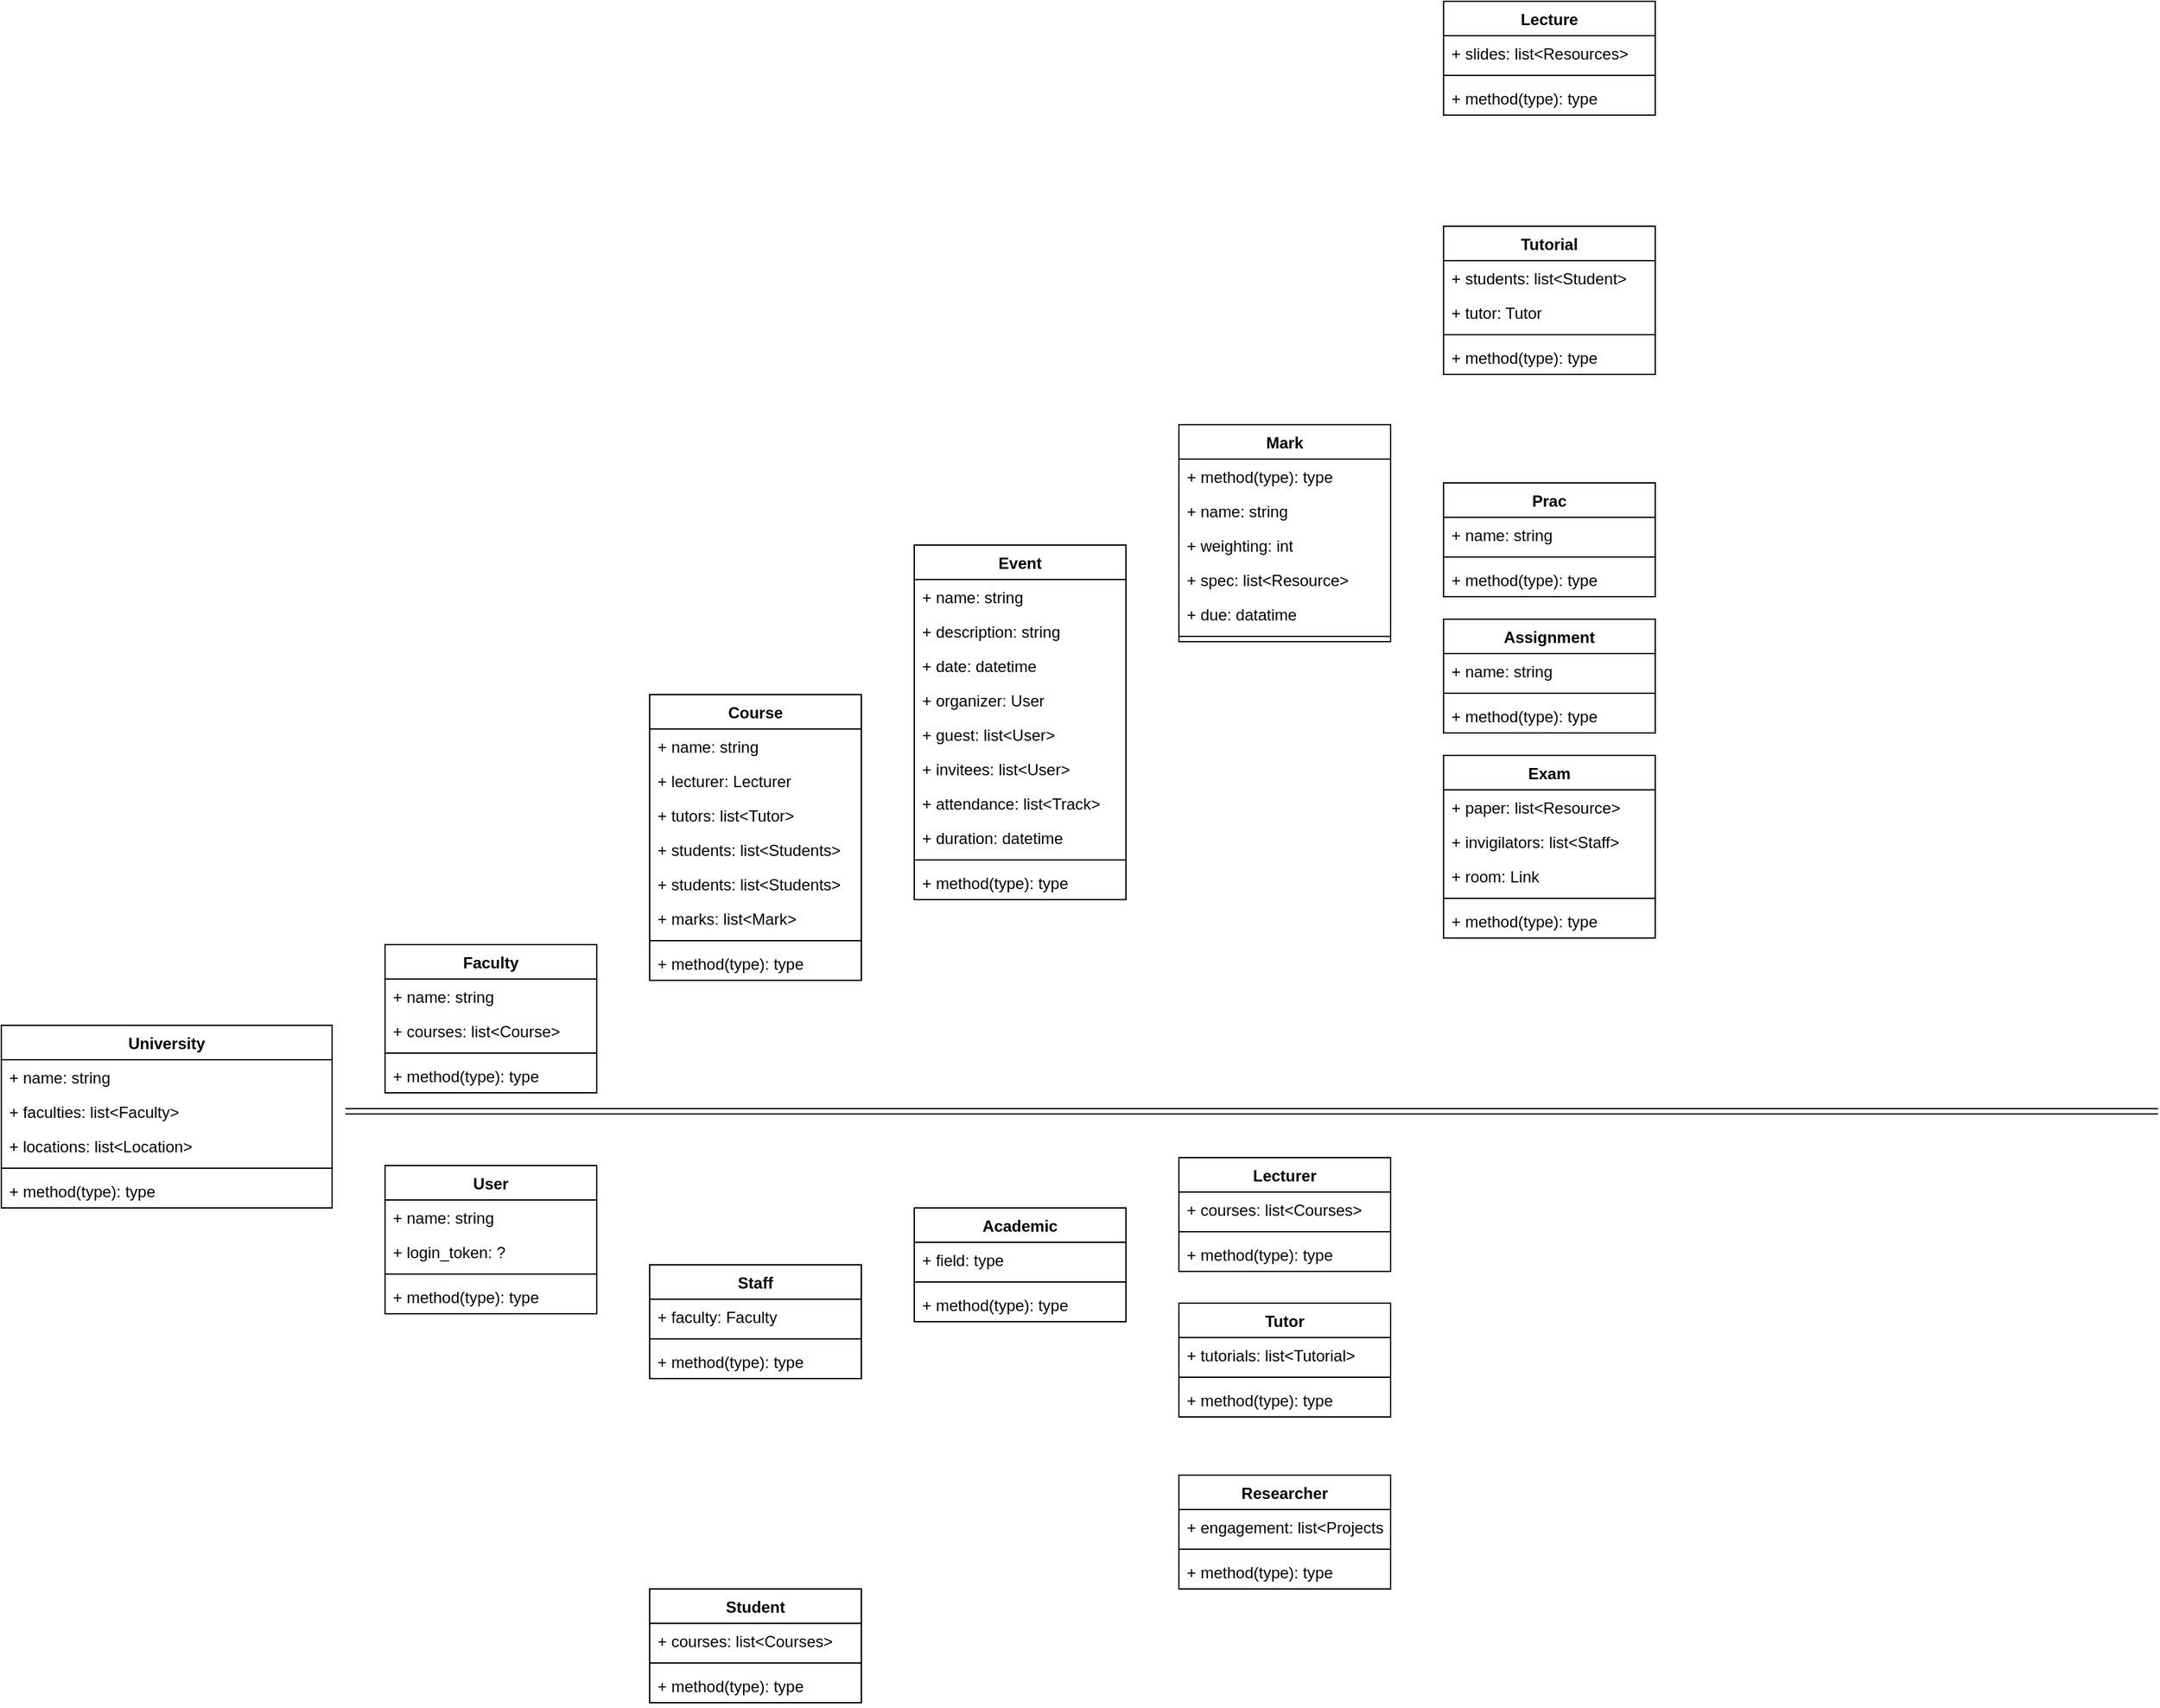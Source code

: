 <mxfile version="14.9.9" type="device"><diagram id="Z7m2M0UvymlKABWu2LTI" name="Page-1"><mxGraphModel dx="2528" dy="2146" grid="1" gridSize="10" guides="1" tooltips="1" connect="1" arrows="1" fold="1" page="1" pageScale="1" pageWidth="850" pageHeight="1100" math="0" shadow="0"><root><mxCell id="0"/><mxCell id="1" parent="0"/><mxCell id="24iyiNX7i6MSbY_-aKnq-56" value="University" style="swimlane;fontStyle=1;align=center;verticalAlign=top;childLayout=stackLayout;horizontal=1;startSize=26;horizontalStack=0;resizeParent=1;resizeParentMax=0;resizeLast=0;collapsible=1;marginBottom=0;" parent="1" vertex="1"><mxGeometry x="-850" y="-66" width="250" height="138" as="geometry"><mxRectangle x="40" y="60" width="90" height="26" as="alternateBounds"/></mxGeometry></mxCell><mxCell id="24iyiNX7i6MSbY_-aKnq-57" value="+ name: string" style="text;strokeColor=none;fillColor=none;align=left;verticalAlign=top;spacingLeft=4;spacingRight=4;overflow=hidden;rotatable=0;points=[[0,0.5],[1,0.5]];portConstraint=eastwest;" parent="24iyiNX7i6MSbY_-aKnq-56" vertex="1"><mxGeometry y="26" width="250" height="26" as="geometry"/></mxCell><mxCell id="wfKHw5XFzL0mgUKnKjJF-5" value="+ faculties: list&lt;Faculty&gt;" style="text;strokeColor=none;fillColor=none;align=left;verticalAlign=top;spacingLeft=4;spacingRight=4;overflow=hidden;rotatable=0;points=[[0,0.5],[1,0.5]];portConstraint=eastwest;" vertex="1" parent="24iyiNX7i6MSbY_-aKnq-56"><mxGeometry y="52" width="250" height="26" as="geometry"/></mxCell><mxCell id="wfKHw5XFzL0mgUKnKjJF-6" value="+ locations: list&lt;Location&gt;" style="text;strokeColor=none;fillColor=none;align=left;verticalAlign=top;spacingLeft=4;spacingRight=4;overflow=hidden;rotatable=0;points=[[0,0.5],[1,0.5]];portConstraint=eastwest;" vertex="1" parent="24iyiNX7i6MSbY_-aKnq-56"><mxGeometry y="78" width="250" height="26" as="geometry"/></mxCell><mxCell id="24iyiNX7i6MSbY_-aKnq-58" value="" style="line;strokeWidth=1;fillColor=none;align=left;verticalAlign=middle;spacingTop=-1;spacingLeft=3;spacingRight=3;rotatable=0;labelPosition=right;points=[];portConstraint=eastwest;" parent="24iyiNX7i6MSbY_-aKnq-56" vertex="1"><mxGeometry y="104" width="250" height="8" as="geometry"/></mxCell><mxCell id="24iyiNX7i6MSbY_-aKnq-59" value="+ method(type): type" style="text;strokeColor=none;fillColor=none;align=left;verticalAlign=top;spacingLeft=4;spacingRight=4;overflow=hidden;rotatable=0;points=[[0,0.5],[1,0.5]];portConstraint=eastwest;" parent="24iyiNX7i6MSbY_-aKnq-56" vertex="1"><mxGeometry y="112" width="250" height="26" as="geometry"/></mxCell><mxCell id="wfKHw5XFzL0mgUKnKjJF-11" value="Faculty" style="swimlane;fontStyle=1;align=center;verticalAlign=top;childLayout=stackLayout;horizontal=1;startSize=26;horizontalStack=0;resizeParent=1;resizeParentMax=0;resizeLast=0;collapsible=1;marginBottom=0;" vertex="1" parent="1"><mxGeometry x="-560" y="-127" width="160" height="112" as="geometry"/></mxCell><mxCell id="wfKHw5XFzL0mgUKnKjJF-12" value="+ name: string" style="text;strokeColor=none;fillColor=none;align=left;verticalAlign=top;spacingLeft=4;spacingRight=4;overflow=hidden;rotatable=0;points=[[0,0.5],[1,0.5]];portConstraint=eastwest;" vertex="1" parent="wfKHw5XFzL0mgUKnKjJF-11"><mxGeometry y="26" width="160" height="26" as="geometry"/></mxCell><mxCell id="wfKHw5XFzL0mgUKnKjJF-15" value="+ courses: list&lt;Course&gt;" style="text;strokeColor=none;fillColor=none;align=left;verticalAlign=top;spacingLeft=4;spacingRight=4;overflow=hidden;rotatable=0;points=[[0,0.5],[1,0.5]];portConstraint=eastwest;" vertex="1" parent="wfKHw5XFzL0mgUKnKjJF-11"><mxGeometry y="52" width="160" height="26" as="geometry"/></mxCell><mxCell id="wfKHw5XFzL0mgUKnKjJF-13" value="" style="line;strokeWidth=1;fillColor=none;align=left;verticalAlign=middle;spacingTop=-1;spacingLeft=3;spacingRight=3;rotatable=0;labelPosition=right;points=[];portConstraint=eastwest;" vertex="1" parent="wfKHw5XFzL0mgUKnKjJF-11"><mxGeometry y="78" width="160" height="8" as="geometry"/></mxCell><mxCell id="wfKHw5XFzL0mgUKnKjJF-14" value="+ method(type): type" style="text;strokeColor=none;fillColor=none;align=left;verticalAlign=top;spacingLeft=4;spacingRight=4;overflow=hidden;rotatable=0;points=[[0,0.5],[1,0.5]];portConstraint=eastwest;" vertex="1" parent="wfKHw5XFzL0mgUKnKjJF-11"><mxGeometry y="86" width="160" height="26" as="geometry"/></mxCell><mxCell id="wfKHw5XFzL0mgUKnKjJF-16" value="Event" style="swimlane;fontStyle=1;align=center;verticalAlign=top;childLayout=stackLayout;horizontal=1;startSize=26;horizontalStack=0;resizeParent=1;resizeParentMax=0;resizeLast=0;collapsible=1;marginBottom=0;" vertex="1" parent="1"><mxGeometry x="-160" y="-429" width="160" height="268" as="geometry"/></mxCell><mxCell id="wfKHw5XFzL0mgUKnKjJF-17" value="+ name: string" style="text;strokeColor=none;fillColor=none;align=left;verticalAlign=top;spacingLeft=4;spacingRight=4;overflow=hidden;rotatable=0;points=[[0,0.5],[1,0.5]];portConstraint=eastwest;" vertex="1" parent="wfKHw5XFzL0mgUKnKjJF-16"><mxGeometry y="26" width="160" height="26" as="geometry"/></mxCell><mxCell id="wfKHw5XFzL0mgUKnKjJF-29" value="+ description: string" style="text;strokeColor=none;fillColor=none;align=left;verticalAlign=top;spacingLeft=4;spacingRight=4;overflow=hidden;rotatable=0;points=[[0,0.5],[1,0.5]];portConstraint=eastwest;" vertex="1" parent="wfKHw5XFzL0mgUKnKjJF-16"><mxGeometry y="52" width="160" height="26" as="geometry"/></mxCell><mxCell id="wfKHw5XFzL0mgUKnKjJF-30" value="+ date: datetime" style="text;strokeColor=none;fillColor=none;align=left;verticalAlign=top;spacingLeft=4;spacingRight=4;overflow=hidden;rotatable=0;points=[[0,0.5],[1,0.5]];portConstraint=eastwest;" vertex="1" parent="wfKHw5XFzL0mgUKnKjJF-16"><mxGeometry y="78" width="160" height="26" as="geometry"/></mxCell><mxCell id="wfKHw5XFzL0mgUKnKjJF-47" value="+ organizer: User" style="text;strokeColor=none;fillColor=none;align=left;verticalAlign=top;spacingLeft=4;spacingRight=4;overflow=hidden;rotatable=0;points=[[0,0.5],[1,0.5]];portConstraint=eastwest;" vertex="1" parent="wfKHw5XFzL0mgUKnKjJF-16"><mxGeometry y="104" width="160" height="26" as="geometry"/></mxCell><mxCell id="wfKHw5XFzL0mgUKnKjJF-49" value="+ guest: list&lt;User&gt;" style="text;strokeColor=none;fillColor=none;align=left;verticalAlign=top;spacingLeft=4;spacingRight=4;overflow=hidden;rotatable=0;points=[[0,0.5],[1,0.5]];portConstraint=eastwest;" vertex="1" parent="wfKHw5XFzL0mgUKnKjJF-16"><mxGeometry y="130" width="160" height="26" as="geometry"/></mxCell><mxCell id="wfKHw5XFzL0mgUKnKjJF-48" value="+ invitees: list&lt;User&gt;" style="text;strokeColor=none;fillColor=none;align=left;verticalAlign=top;spacingLeft=4;spacingRight=4;overflow=hidden;rotatable=0;points=[[0,0.5],[1,0.5]];portConstraint=eastwest;" vertex="1" parent="wfKHw5XFzL0mgUKnKjJF-16"><mxGeometry y="156" width="160" height="26" as="geometry"/></mxCell><mxCell id="wfKHw5XFzL0mgUKnKjJF-90" value="+ attendance: list&lt;Track&gt;" style="text;strokeColor=none;fillColor=none;align=left;verticalAlign=top;spacingLeft=4;spacingRight=4;overflow=hidden;rotatable=0;points=[[0,0.5],[1,0.5]];portConstraint=eastwest;" vertex="1" parent="wfKHw5XFzL0mgUKnKjJF-16"><mxGeometry y="182" width="160" height="26" as="geometry"/></mxCell><mxCell id="wfKHw5XFzL0mgUKnKjJF-107" value="+ duration: datetime" style="text;strokeColor=none;fillColor=none;align=left;verticalAlign=top;spacingLeft=4;spacingRight=4;overflow=hidden;rotatable=0;points=[[0,0.5],[1,0.5]];portConstraint=eastwest;" vertex="1" parent="wfKHw5XFzL0mgUKnKjJF-16"><mxGeometry y="208" width="160" height="26" as="geometry"/></mxCell><mxCell id="wfKHw5XFzL0mgUKnKjJF-18" value="" style="line;strokeWidth=1;fillColor=none;align=left;verticalAlign=middle;spacingTop=-1;spacingLeft=3;spacingRight=3;rotatable=0;labelPosition=right;points=[];portConstraint=eastwest;" vertex="1" parent="wfKHw5XFzL0mgUKnKjJF-16"><mxGeometry y="234" width="160" height="8" as="geometry"/></mxCell><mxCell id="wfKHw5XFzL0mgUKnKjJF-19" value="+ method(type): type" style="text;strokeColor=none;fillColor=none;align=left;verticalAlign=top;spacingLeft=4;spacingRight=4;overflow=hidden;rotatable=0;points=[[0,0.5],[1,0.5]];portConstraint=eastwest;" vertex="1" parent="wfKHw5XFzL0mgUKnKjJF-16"><mxGeometry y="242" width="160" height="26" as="geometry"/></mxCell><mxCell id="wfKHw5XFzL0mgUKnKjJF-20" value="User" style="swimlane;fontStyle=1;align=center;verticalAlign=top;childLayout=stackLayout;horizontal=1;startSize=26;horizontalStack=0;resizeParent=1;resizeParentMax=0;resizeLast=0;collapsible=1;marginBottom=0;direction=east;" vertex="1" parent="1"><mxGeometry x="-560" y="40" width="160" height="112" as="geometry"/></mxCell><mxCell id="wfKHw5XFzL0mgUKnKjJF-21" value="+ name: string" style="text;strokeColor=none;fillColor=none;align=left;verticalAlign=top;spacingLeft=4;spacingRight=4;overflow=hidden;rotatable=0;points=[[0,0.5],[1,0.5]];portConstraint=eastwest;" vertex="1" parent="wfKHw5XFzL0mgUKnKjJF-20"><mxGeometry y="26" width="160" height="26" as="geometry"/></mxCell><mxCell id="wfKHw5XFzL0mgUKnKjJF-28" value="+ login_token: ?" style="text;strokeColor=none;fillColor=none;align=left;verticalAlign=top;spacingLeft=4;spacingRight=4;overflow=hidden;rotatable=0;points=[[0,0.5],[1,0.5]];portConstraint=eastwest;" vertex="1" parent="wfKHw5XFzL0mgUKnKjJF-20"><mxGeometry y="52" width="160" height="26" as="geometry"/></mxCell><mxCell id="wfKHw5XFzL0mgUKnKjJF-22" value="" style="line;strokeWidth=1;fillColor=none;align=left;verticalAlign=middle;spacingTop=-1;spacingLeft=3;spacingRight=3;rotatable=0;labelPosition=right;points=[];portConstraint=eastwest;" vertex="1" parent="wfKHw5XFzL0mgUKnKjJF-20"><mxGeometry y="78" width="160" height="8" as="geometry"/></mxCell><mxCell id="wfKHw5XFzL0mgUKnKjJF-23" value="+ method(type): type" style="text;strokeColor=none;fillColor=none;align=left;verticalAlign=top;spacingLeft=4;spacingRight=4;overflow=hidden;rotatable=0;points=[[0,0.5],[1,0.5]];portConstraint=eastwest;" vertex="1" parent="wfKHw5XFzL0mgUKnKjJF-20"><mxGeometry y="86" width="160" height="26" as="geometry"/></mxCell><mxCell id="wfKHw5XFzL0mgUKnKjJF-24" value="Course" style="swimlane;fontStyle=1;align=center;verticalAlign=top;childLayout=stackLayout;horizontal=1;startSize=26;horizontalStack=0;resizeParent=1;resizeParentMax=0;resizeLast=0;collapsible=1;marginBottom=0;" vertex="1" parent="1"><mxGeometry x="-360" y="-316" width="160" height="216" as="geometry"/></mxCell><mxCell id="wfKHw5XFzL0mgUKnKjJF-25" value="+ name: string" style="text;strokeColor=none;fillColor=none;align=left;verticalAlign=top;spacingLeft=4;spacingRight=4;overflow=hidden;rotatable=0;points=[[0,0.5],[1,0.5]];portConstraint=eastwest;" vertex="1" parent="wfKHw5XFzL0mgUKnKjJF-24"><mxGeometry y="26" width="160" height="26" as="geometry"/></mxCell><mxCell id="wfKHw5XFzL0mgUKnKjJF-51" value="+ lecturer: Lecturer" style="text;strokeColor=none;fillColor=none;align=left;verticalAlign=top;spacingLeft=4;spacingRight=4;overflow=hidden;rotatable=0;points=[[0,0.5],[1,0.5]];portConstraint=eastwest;" vertex="1" parent="wfKHw5XFzL0mgUKnKjJF-24"><mxGeometry y="52" width="160" height="26" as="geometry"/></mxCell><mxCell id="wfKHw5XFzL0mgUKnKjJF-84" value="+ tutors: list&lt;Tutor&gt;" style="text;strokeColor=none;fillColor=none;align=left;verticalAlign=top;spacingLeft=4;spacingRight=4;overflow=hidden;rotatable=0;points=[[0,0.5],[1,0.5]];portConstraint=eastwest;" vertex="1" parent="wfKHw5XFzL0mgUKnKjJF-24"><mxGeometry y="78" width="160" height="26" as="geometry"/></mxCell><mxCell id="wfKHw5XFzL0mgUKnKjJF-83" value="+ students: list&lt;Students&gt;" style="text;strokeColor=none;fillColor=none;align=left;verticalAlign=top;spacingLeft=4;spacingRight=4;overflow=hidden;rotatable=0;points=[[0,0.5],[1,0.5]];portConstraint=eastwest;" vertex="1" parent="wfKHw5XFzL0mgUKnKjJF-24"><mxGeometry y="104" width="160" height="26" as="geometry"/></mxCell><mxCell id="wfKHw5XFzL0mgUKnKjJF-91" value="+ students: list&lt;Students&gt;" style="text;strokeColor=none;fillColor=none;align=left;verticalAlign=top;spacingLeft=4;spacingRight=4;overflow=hidden;rotatable=0;points=[[0,0.5],[1,0.5]];portConstraint=eastwest;" vertex="1" parent="wfKHw5XFzL0mgUKnKjJF-24"><mxGeometry y="130" width="160" height="26" as="geometry"/></mxCell><mxCell id="wfKHw5XFzL0mgUKnKjJF-92" value="+ marks: list&lt;Mark&gt;" style="text;strokeColor=none;fillColor=none;align=left;verticalAlign=top;spacingLeft=4;spacingRight=4;overflow=hidden;rotatable=0;points=[[0,0.5],[1,0.5]];portConstraint=eastwest;" vertex="1" parent="wfKHw5XFzL0mgUKnKjJF-24"><mxGeometry y="156" width="160" height="26" as="geometry"/></mxCell><mxCell id="wfKHw5XFzL0mgUKnKjJF-26" value="" style="line;strokeWidth=1;fillColor=none;align=left;verticalAlign=middle;spacingTop=-1;spacingLeft=3;spacingRight=3;rotatable=0;labelPosition=right;points=[];portConstraint=eastwest;" vertex="1" parent="wfKHw5XFzL0mgUKnKjJF-24"><mxGeometry y="182" width="160" height="8" as="geometry"/></mxCell><mxCell id="wfKHw5XFzL0mgUKnKjJF-27" value="+ method(type): type" style="text;strokeColor=none;fillColor=none;align=left;verticalAlign=top;spacingLeft=4;spacingRight=4;overflow=hidden;rotatable=0;points=[[0,0.5],[1,0.5]];portConstraint=eastwest;" vertex="1" parent="wfKHw5XFzL0mgUKnKjJF-24"><mxGeometry y="190" width="160" height="26" as="geometry"/></mxCell><mxCell id="wfKHw5XFzL0mgUKnKjJF-31" value="Researcher" style="swimlane;fontStyle=1;align=center;verticalAlign=top;childLayout=stackLayout;horizontal=1;startSize=26;horizontalStack=0;resizeParent=1;resizeParentMax=0;resizeLast=0;collapsible=1;marginBottom=0;" vertex="1" parent="1"><mxGeometry x="40" y="274" width="160" height="86" as="geometry"/></mxCell><mxCell id="wfKHw5XFzL0mgUKnKjJF-32" value="+ engagement: list&lt;Projects&gt;" style="text;strokeColor=none;fillColor=none;align=left;verticalAlign=top;spacingLeft=4;spacingRight=4;overflow=hidden;rotatable=0;points=[[0,0.5],[1,0.5]];portConstraint=eastwest;" vertex="1" parent="wfKHw5XFzL0mgUKnKjJF-31"><mxGeometry y="26" width="160" height="26" as="geometry"/></mxCell><mxCell id="wfKHw5XFzL0mgUKnKjJF-33" value="" style="line;strokeWidth=1;fillColor=none;align=left;verticalAlign=middle;spacingTop=-1;spacingLeft=3;spacingRight=3;rotatable=0;labelPosition=right;points=[];portConstraint=eastwest;" vertex="1" parent="wfKHw5XFzL0mgUKnKjJF-31"><mxGeometry y="52" width="160" height="8" as="geometry"/></mxCell><mxCell id="wfKHw5XFzL0mgUKnKjJF-34" value="+ method(type): type" style="text;strokeColor=none;fillColor=none;align=left;verticalAlign=top;spacingLeft=4;spacingRight=4;overflow=hidden;rotatable=0;points=[[0,0.5],[1,0.5]];portConstraint=eastwest;" vertex="1" parent="wfKHw5XFzL0mgUKnKjJF-31"><mxGeometry y="60" width="160" height="26" as="geometry"/></mxCell><mxCell id="wfKHw5XFzL0mgUKnKjJF-35" value="Academic" style="swimlane;fontStyle=1;align=center;verticalAlign=top;childLayout=stackLayout;horizontal=1;startSize=26;horizontalStack=0;resizeParent=1;resizeParentMax=0;resizeLast=0;collapsible=1;marginBottom=0;" vertex="1" parent="1"><mxGeometry x="-160" y="72" width="160" height="86" as="geometry"/></mxCell><mxCell id="wfKHw5XFzL0mgUKnKjJF-36" value="+ field: type" style="text;strokeColor=none;fillColor=none;align=left;verticalAlign=top;spacingLeft=4;spacingRight=4;overflow=hidden;rotatable=0;points=[[0,0.5],[1,0.5]];portConstraint=eastwest;" vertex="1" parent="wfKHw5XFzL0mgUKnKjJF-35"><mxGeometry y="26" width="160" height="26" as="geometry"/></mxCell><mxCell id="wfKHw5XFzL0mgUKnKjJF-37" value="" style="line;strokeWidth=1;fillColor=none;align=left;verticalAlign=middle;spacingTop=-1;spacingLeft=3;spacingRight=3;rotatable=0;labelPosition=right;points=[];portConstraint=eastwest;" vertex="1" parent="wfKHw5XFzL0mgUKnKjJF-35"><mxGeometry y="52" width="160" height="8" as="geometry"/></mxCell><mxCell id="wfKHw5XFzL0mgUKnKjJF-38" value="+ method(type): type" style="text;strokeColor=none;fillColor=none;align=left;verticalAlign=top;spacingLeft=4;spacingRight=4;overflow=hidden;rotatable=0;points=[[0,0.5],[1,0.5]];portConstraint=eastwest;" vertex="1" parent="wfKHw5XFzL0mgUKnKjJF-35"><mxGeometry y="60" width="160" height="26" as="geometry"/></mxCell><mxCell id="wfKHw5XFzL0mgUKnKjJF-39" value="Staff" style="swimlane;fontStyle=1;align=center;verticalAlign=top;childLayout=stackLayout;horizontal=1;startSize=26;horizontalStack=0;resizeParent=1;resizeParentMax=0;resizeLast=0;collapsible=1;marginBottom=0;" vertex="1" parent="1"><mxGeometry x="-360" y="115" width="160" height="86" as="geometry"/></mxCell><mxCell id="wfKHw5XFzL0mgUKnKjJF-40" value="+ faculty: Faculty" style="text;strokeColor=none;fillColor=none;align=left;verticalAlign=top;spacingLeft=4;spacingRight=4;overflow=hidden;rotatable=0;points=[[0,0.5],[1,0.5]];portConstraint=eastwest;" vertex="1" parent="wfKHw5XFzL0mgUKnKjJF-39"><mxGeometry y="26" width="160" height="26" as="geometry"/></mxCell><mxCell id="wfKHw5XFzL0mgUKnKjJF-41" value="" style="line;strokeWidth=1;fillColor=none;align=left;verticalAlign=middle;spacingTop=-1;spacingLeft=3;spacingRight=3;rotatable=0;labelPosition=right;points=[];portConstraint=eastwest;" vertex="1" parent="wfKHw5XFzL0mgUKnKjJF-39"><mxGeometry y="52" width="160" height="8" as="geometry"/></mxCell><mxCell id="wfKHw5XFzL0mgUKnKjJF-42" value="+ method(type): type" style="text;strokeColor=none;fillColor=none;align=left;verticalAlign=top;spacingLeft=4;spacingRight=4;overflow=hidden;rotatable=0;points=[[0,0.5],[1,0.5]];portConstraint=eastwest;" vertex="1" parent="wfKHw5XFzL0mgUKnKjJF-39"><mxGeometry y="60" width="160" height="26" as="geometry"/></mxCell><mxCell id="wfKHw5XFzL0mgUKnKjJF-43" value="Tutorial" style="swimlane;fontStyle=1;align=center;verticalAlign=top;childLayout=stackLayout;horizontal=1;startSize=26;horizontalStack=0;resizeParent=1;resizeParentMax=0;resizeLast=0;collapsible=1;marginBottom=0;" vertex="1" parent="1"><mxGeometry x="240" y="-670" width="160" height="112" as="geometry"/></mxCell><mxCell id="wfKHw5XFzL0mgUKnKjJF-44" value="+ students: list&lt;Student&gt;" style="text;strokeColor=none;fillColor=none;align=left;verticalAlign=top;spacingLeft=4;spacingRight=4;overflow=hidden;rotatable=0;points=[[0,0.5],[1,0.5]];portConstraint=eastwest;" vertex="1" parent="wfKHw5XFzL0mgUKnKjJF-43"><mxGeometry y="26" width="160" height="26" as="geometry"/></mxCell><mxCell id="wfKHw5XFzL0mgUKnKjJF-82" value="+ tutor: Tutor" style="text;strokeColor=none;fillColor=none;align=left;verticalAlign=top;spacingLeft=4;spacingRight=4;overflow=hidden;rotatable=0;points=[[0,0.5],[1,0.5]];portConstraint=eastwest;" vertex="1" parent="wfKHw5XFzL0mgUKnKjJF-43"><mxGeometry y="52" width="160" height="26" as="geometry"/></mxCell><mxCell id="wfKHw5XFzL0mgUKnKjJF-45" value="" style="line;strokeWidth=1;fillColor=none;align=left;verticalAlign=middle;spacingTop=-1;spacingLeft=3;spacingRight=3;rotatable=0;labelPosition=right;points=[];portConstraint=eastwest;" vertex="1" parent="wfKHw5XFzL0mgUKnKjJF-43"><mxGeometry y="78" width="160" height="8" as="geometry"/></mxCell><mxCell id="wfKHw5XFzL0mgUKnKjJF-46" value="+ method(type): type" style="text;strokeColor=none;fillColor=none;align=left;verticalAlign=top;spacingLeft=4;spacingRight=4;overflow=hidden;rotatable=0;points=[[0,0.5],[1,0.5]];portConstraint=eastwest;" vertex="1" parent="wfKHw5XFzL0mgUKnKjJF-43"><mxGeometry y="86" width="160" height="26" as="geometry"/></mxCell><mxCell id="wfKHw5XFzL0mgUKnKjJF-53" value="Lecturer" style="swimlane;fontStyle=1;align=center;verticalAlign=top;childLayout=stackLayout;horizontal=1;startSize=26;horizontalStack=0;resizeParent=1;resizeParentMax=0;resizeLast=0;collapsible=1;marginBottom=0;" vertex="1" parent="1"><mxGeometry x="40" y="34" width="160" height="86" as="geometry"/></mxCell><mxCell id="wfKHw5XFzL0mgUKnKjJF-57" value="+ courses: list&lt;Courses&gt;" style="text;strokeColor=none;fillColor=none;align=left;verticalAlign=top;spacingLeft=4;spacingRight=4;overflow=hidden;rotatable=0;points=[[0,0.5],[1,0.5]];portConstraint=eastwest;" vertex="1" parent="wfKHw5XFzL0mgUKnKjJF-53"><mxGeometry y="26" width="160" height="26" as="geometry"/></mxCell><mxCell id="wfKHw5XFzL0mgUKnKjJF-55" value="" style="line;strokeWidth=1;fillColor=none;align=left;verticalAlign=middle;spacingTop=-1;spacingLeft=3;spacingRight=3;rotatable=0;labelPosition=right;points=[];portConstraint=eastwest;" vertex="1" parent="wfKHw5XFzL0mgUKnKjJF-53"><mxGeometry y="52" width="160" height="8" as="geometry"/></mxCell><mxCell id="wfKHw5XFzL0mgUKnKjJF-56" value="+ method(type): type" style="text;strokeColor=none;fillColor=none;align=left;verticalAlign=top;spacingLeft=4;spacingRight=4;overflow=hidden;rotatable=0;points=[[0,0.5],[1,0.5]];portConstraint=eastwest;" vertex="1" parent="wfKHw5XFzL0mgUKnKjJF-53"><mxGeometry y="60" width="160" height="26" as="geometry"/></mxCell><mxCell id="wfKHw5XFzL0mgUKnKjJF-58" value="Student" style="swimlane;fontStyle=1;align=center;verticalAlign=top;childLayout=stackLayout;horizontal=1;startSize=26;horizontalStack=0;resizeParent=1;resizeParentMax=0;resizeLast=0;collapsible=1;marginBottom=0;" vertex="1" parent="1"><mxGeometry x="-360" y="360" width="160" height="86" as="geometry"/></mxCell><mxCell id="wfKHw5XFzL0mgUKnKjJF-59" value="+ courses: list&lt;Courses&gt;" style="text;strokeColor=none;fillColor=none;align=left;verticalAlign=top;spacingLeft=4;spacingRight=4;overflow=hidden;rotatable=0;points=[[0,0.5],[1,0.5]];portConstraint=eastwest;" vertex="1" parent="wfKHw5XFzL0mgUKnKjJF-58"><mxGeometry y="26" width="160" height="26" as="geometry"/></mxCell><mxCell id="wfKHw5XFzL0mgUKnKjJF-60" value="" style="line;strokeWidth=1;fillColor=none;align=left;verticalAlign=middle;spacingTop=-1;spacingLeft=3;spacingRight=3;rotatable=0;labelPosition=right;points=[];portConstraint=eastwest;" vertex="1" parent="wfKHw5XFzL0mgUKnKjJF-58"><mxGeometry y="52" width="160" height="8" as="geometry"/></mxCell><mxCell id="wfKHw5XFzL0mgUKnKjJF-61" value="+ method(type): type" style="text;strokeColor=none;fillColor=none;align=left;verticalAlign=top;spacingLeft=4;spacingRight=4;overflow=hidden;rotatable=0;points=[[0,0.5],[1,0.5]];portConstraint=eastwest;" vertex="1" parent="wfKHw5XFzL0mgUKnKjJF-58"><mxGeometry y="60" width="160" height="26" as="geometry"/></mxCell><mxCell id="wfKHw5XFzL0mgUKnKjJF-62" value="Exam" style="swimlane;fontStyle=1;align=center;verticalAlign=top;childLayout=stackLayout;horizontal=1;startSize=26;horizontalStack=0;resizeParent=1;resizeParentMax=0;resizeLast=0;collapsible=1;marginBottom=0;" vertex="1" parent="1"><mxGeometry x="240" y="-270" width="160" height="138" as="geometry"/></mxCell><mxCell id="wfKHw5XFzL0mgUKnKjJF-63" value="+ paper: list&lt;Resource&gt;" style="text;strokeColor=none;fillColor=none;align=left;verticalAlign=top;spacingLeft=4;spacingRight=4;overflow=hidden;rotatable=0;points=[[0,0.5],[1,0.5]];portConstraint=eastwest;" vertex="1" parent="wfKHw5XFzL0mgUKnKjJF-62"><mxGeometry y="26" width="160" height="26" as="geometry"/></mxCell><mxCell id="wfKHw5XFzL0mgUKnKjJF-75" value="+ invigilators: list&lt;Staff&gt;" style="text;strokeColor=none;fillColor=none;align=left;verticalAlign=top;spacingLeft=4;spacingRight=4;overflow=hidden;rotatable=0;points=[[0,0.5],[1,0.5]];portConstraint=eastwest;" vertex="1" parent="wfKHw5XFzL0mgUKnKjJF-62"><mxGeometry y="52" width="160" height="26" as="geometry"/></mxCell><mxCell id="wfKHw5XFzL0mgUKnKjJF-76" value="+ room: Link" style="text;strokeColor=none;fillColor=none;align=left;verticalAlign=top;spacingLeft=4;spacingRight=4;overflow=hidden;rotatable=0;points=[[0,0.5],[1,0.5]];portConstraint=eastwest;" vertex="1" parent="wfKHw5XFzL0mgUKnKjJF-62"><mxGeometry y="78" width="160" height="26" as="geometry"/></mxCell><mxCell id="wfKHw5XFzL0mgUKnKjJF-64" value="" style="line;strokeWidth=1;fillColor=none;align=left;verticalAlign=middle;spacingTop=-1;spacingLeft=3;spacingRight=3;rotatable=0;labelPosition=right;points=[];portConstraint=eastwest;" vertex="1" parent="wfKHw5XFzL0mgUKnKjJF-62"><mxGeometry y="104" width="160" height="8" as="geometry"/></mxCell><mxCell id="wfKHw5XFzL0mgUKnKjJF-65" value="+ method(type): type" style="text;strokeColor=none;fillColor=none;align=left;verticalAlign=top;spacingLeft=4;spacingRight=4;overflow=hidden;rotatable=0;points=[[0,0.5],[1,0.5]];portConstraint=eastwest;" vertex="1" parent="wfKHw5XFzL0mgUKnKjJF-62"><mxGeometry y="112" width="160" height="26" as="geometry"/></mxCell><mxCell id="wfKHw5XFzL0mgUKnKjJF-66" value="Lecture" style="swimlane;fontStyle=1;align=center;verticalAlign=top;childLayout=stackLayout;horizontal=1;startSize=26;horizontalStack=0;resizeParent=1;resizeParentMax=0;resizeLast=0;collapsible=1;marginBottom=0;" vertex="1" parent="1"><mxGeometry x="240" y="-840" width="160" height="86" as="geometry"/></mxCell><mxCell id="wfKHw5XFzL0mgUKnKjJF-74" value="+ slides: list&lt;Resources&gt;" style="text;strokeColor=none;fillColor=none;align=left;verticalAlign=top;spacingLeft=4;spacingRight=4;overflow=hidden;rotatable=0;points=[[0,0.5],[1,0.5]];portConstraint=eastwest;" vertex="1" parent="wfKHw5XFzL0mgUKnKjJF-66"><mxGeometry y="26" width="160" height="26" as="geometry"/></mxCell><mxCell id="wfKHw5XFzL0mgUKnKjJF-68" value="" style="line;strokeWidth=1;fillColor=none;align=left;verticalAlign=middle;spacingTop=-1;spacingLeft=3;spacingRight=3;rotatable=0;labelPosition=right;points=[];portConstraint=eastwest;" vertex="1" parent="wfKHw5XFzL0mgUKnKjJF-66"><mxGeometry y="52" width="160" height="8" as="geometry"/></mxCell><mxCell id="wfKHw5XFzL0mgUKnKjJF-69" value="+ method(type): type" style="text;strokeColor=none;fillColor=none;align=left;verticalAlign=top;spacingLeft=4;spacingRight=4;overflow=hidden;rotatable=0;points=[[0,0.5],[1,0.5]];portConstraint=eastwest;" vertex="1" parent="wfKHw5XFzL0mgUKnKjJF-66"><mxGeometry y="60" width="160" height="26" as="geometry"/></mxCell><mxCell id="wfKHw5XFzL0mgUKnKjJF-70" value="Prac" style="swimlane;fontStyle=1;align=center;verticalAlign=top;childLayout=stackLayout;horizontal=1;startSize=26;horizontalStack=0;resizeParent=1;resizeParentMax=0;resizeLast=0;collapsible=1;marginBottom=0;" vertex="1" parent="1"><mxGeometry x="240" y="-476" width="160" height="86" as="geometry"/></mxCell><mxCell id="wfKHw5XFzL0mgUKnKjJF-71" value="+ name: string" style="text;strokeColor=none;fillColor=none;align=left;verticalAlign=top;spacingLeft=4;spacingRight=4;overflow=hidden;rotatable=0;points=[[0,0.5],[1,0.5]];portConstraint=eastwest;" vertex="1" parent="wfKHw5XFzL0mgUKnKjJF-70"><mxGeometry y="26" width="160" height="26" as="geometry"/></mxCell><mxCell id="wfKHw5XFzL0mgUKnKjJF-72" value="" style="line;strokeWidth=1;fillColor=none;align=left;verticalAlign=middle;spacingTop=-1;spacingLeft=3;spacingRight=3;rotatable=0;labelPosition=right;points=[];portConstraint=eastwest;" vertex="1" parent="wfKHw5XFzL0mgUKnKjJF-70"><mxGeometry y="52" width="160" height="8" as="geometry"/></mxCell><mxCell id="wfKHw5XFzL0mgUKnKjJF-73" value="+ method(type): type" style="text;strokeColor=none;fillColor=none;align=left;verticalAlign=top;spacingLeft=4;spacingRight=4;overflow=hidden;rotatable=0;points=[[0,0.5],[1,0.5]];portConstraint=eastwest;" vertex="1" parent="wfKHw5XFzL0mgUKnKjJF-70"><mxGeometry y="60" width="160" height="26" as="geometry"/></mxCell><mxCell id="wfKHw5XFzL0mgUKnKjJF-77" value="Tutor" style="swimlane;fontStyle=1;align=center;verticalAlign=top;childLayout=stackLayout;horizontal=1;startSize=26;horizontalStack=0;resizeParent=1;resizeParentMax=0;resizeLast=0;collapsible=1;marginBottom=0;" vertex="1" parent="1"><mxGeometry x="40" y="144" width="160" height="86" as="geometry"/></mxCell><mxCell id="wfKHw5XFzL0mgUKnKjJF-78" value="+ tutorials: list&lt;Tutorial&gt;" style="text;strokeColor=none;fillColor=none;align=left;verticalAlign=top;spacingLeft=4;spacingRight=4;overflow=hidden;rotatable=0;points=[[0,0.5],[1,0.5]];portConstraint=eastwest;" vertex="1" parent="wfKHw5XFzL0mgUKnKjJF-77"><mxGeometry y="26" width="160" height="26" as="geometry"/></mxCell><mxCell id="wfKHw5XFzL0mgUKnKjJF-79" value="" style="line;strokeWidth=1;fillColor=none;align=left;verticalAlign=middle;spacingTop=-1;spacingLeft=3;spacingRight=3;rotatable=0;labelPosition=right;points=[];portConstraint=eastwest;" vertex="1" parent="wfKHw5XFzL0mgUKnKjJF-77"><mxGeometry y="52" width="160" height="8" as="geometry"/></mxCell><mxCell id="wfKHw5XFzL0mgUKnKjJF-80" value="+ method(type): type" style="text;strokeColor=none;fillColor=none;align=left;verticalAlign=top;spacingLeft=4;spacingRight=4;overflow=hidden;rotatable=0;points=[[0,0.5],[1,0.5]];portConstraint=eastwest;" vertex="1" parent="wfKHw5XFzL0mgUKnKjJF-77"><mxGeometry y="60" width="160" height="26" as="geometry"/></mxCell><mxCell id="wfKHw5XFzL0mgUKnKjJF-93" value="Mark" style="swimlane;fontStyle=1;align=center;verticalAlign=top;childLayout=stackLayout;horizontal=1;startSize=26;horizontalStack=0;resizeParent=1;resizeParentMax=0;resizeLast=0;collapsible=1;marginBottom=0;" vertex="1" parent="1"><mxGeometry x="40" y="-520" width="160" height="164" as="geometry"/></mxCell><mxCell id="wfKHw5XFzL0mgUKnKjJF-96" value="+ method(type): type" style="text;strokeColor=none;fillColor=none;align=left;verticalAlign=top;spacingLeft=4;spacingRight=4;overflow=hidden;rotatable=0;points=[[0,0.5],[1,0.5]];portConstraint=eastwest;" vertex="1" parent="wfKHw5XFzL0mgUKnKjJF-93"><mxGeometry y="26" width="160" height="26" as="geometry"/></mxCell><mxCell id="wfKHw5XFzL0mgUKnKjJF-94" value="+ name: string" style="text;strokeColor=none;fillColor=none;align=left;verticalAlign=top;spacingLeft=4;spacingRight=4;overflow=hidden;rotatable=0;points=[[0,0.5],[1,0.5]];portConstraint=eastwest;" vertex="1" parent="wfKHw5XFzL0mgUKnKjJF-93"><mxGeometry y="52" width="160" height="26" as="geometry"/></mxCell><mxCell id="wfKHw5XFzL0mgUKnKjJF-97" value="+ weighting: int" style="text;strokeColor=none;fillColor=none;align=left;verticalAlign=top;spacingLeft=4;spacingRight=4;overflow=hidden;rotatable=0;points=[[0,0.5],[1,0.5]];portConstraint=eastwest;" vertex="1" parent="wfKHw5XFzL0mgUKnKjJF-93"><mxGeometry y="78" width="160" height="26" as="geometry"/></mxCell><mxCell id="wfKHw5XFzL0mgUKnKjJF-98" value="+ spec: list&lt;Resource&gt;" style="text;strokeColor=none;fillColor=none;align=left;verticalAlign=top;spacingLeft=4;spacingRight=4;overflow=hidden;rotatable=0;points=[[0,0.5],[1,0.5]];portConstraint=eastwest;" vertex="1" parent="wfKHw5XFzL0mgUKnKjJF-93"><mxGeometry y="104" width="160" height="26" as="geometry"/></mxCell><mxCell id="wfKHw5XFzL0mgUKnKjJF-103" value="+ due: datatime" style="text;strokeColor=none;fillColor=none;align=left;verticalAlign=top;spacingLeft=4;spacingRight=4;overflow=hidden;rotatable=0;points=[[0,0.5],[1,0.5]];portConstraint=eastwest;" vertex="1" parent="wfKHw5XFzL0mgUKnKjJF-93"><mxGeometry y="130" width="160" height="26" as="geometry"/></mxCell><mxCell id="wfKHw5XFzL0mgUKnKjJF-95" value="" style="line;strokeWidth=1;fillColor=none;align=left;verticalAlign=middle;spacingTop=-1;spacingLeft=3;spacingRight=3;rotatable=0;labelPosition=right;points=[];portConstraint=eastwest;" vertex="1" parent="wfKHw5XFzL0mgUKnKjJF-93"><mxGeometry y="156" width="160" height="8" as="geometry"/></mxCell><mxCell id="wfKHw5XFzL0mgUKnKjJF-99" value="Assignment" style="swimlane;fontStyle=1;align=center;verticalAlign=top;childLayout=stackLayout;horizontal=1;startSize=26;horizontalStack=0;resizeParent=1;resizeParentMax=0;resizeLast=0;collapsible=1;marginBottom=0;" vertex="1" parent="1"><mxGeometry x="240" y="-373" width="160" height="86" as="geometry"/></mxCell><mxCell id="wfKHw5XFzL0mgUKnKjJF-100" value="+ name: string" style="text;strokeColor=none;fillColor=none;align=left;verticalAlign=top;spacingLeft=4;spacingRight=4;overflow=hidden;rotatable=0;points=[[0,0.5],[1,0.5]];portConstraint=eastwest;" vertex="1" parent="wfKHw5XFzL0mgUKnKjJF-99"><mxGeometry y="26" width="160" height="26" as="geometry"/></mxCell><mxCell id="wfKHw5XFzL0mgUKnKjJF-101" value="" style="line;strokeWidth=1;fillColor=none;align=left;verticalAlign=middle;spacingTop=-1;spacingLeft=3;spacingRight=3;rotatable=0;labelPosition=right;points=[];portConstraint=eastwest;" vertex="1" parent="wfKHw5XFzL0mgUKnKjJF-99"><mxGeometry y="52" width="160" height="8" as="geometry"/></mxCell><mxCell id="wfKHw5XFzL0mgUKnKjJF-102" value="+ method(type): type" style="text;strokeColor=none;fillColor=none;align=left;verticalAlign=top;spacingLeft=4;spacingRight=4;overflow=hidden;rotatable=0;points=[[0,0.5],[1,0.5]];portConstraint=eastwest;" vertex="1" parent="wfKHw5XFzL0mgUKnKjJF-99"><mxGeometry y="60" width="160" height="26" as="geometry"/></mxCell><mxCell id="wfKHw5XFzL0mgUKnKjJF-108" value="" style="shape=link;html=1;" edge="1" parent="1"><mxGeometry width="100" relative="1" as="geometry"><mxPoint x="-590" y="-1" as="sourcePoint"/><mxPoint x="780" y="-1" as="targetPoint"/></mxGeometry></mxCell></root></mxGraphModel></diagram></mxfile>